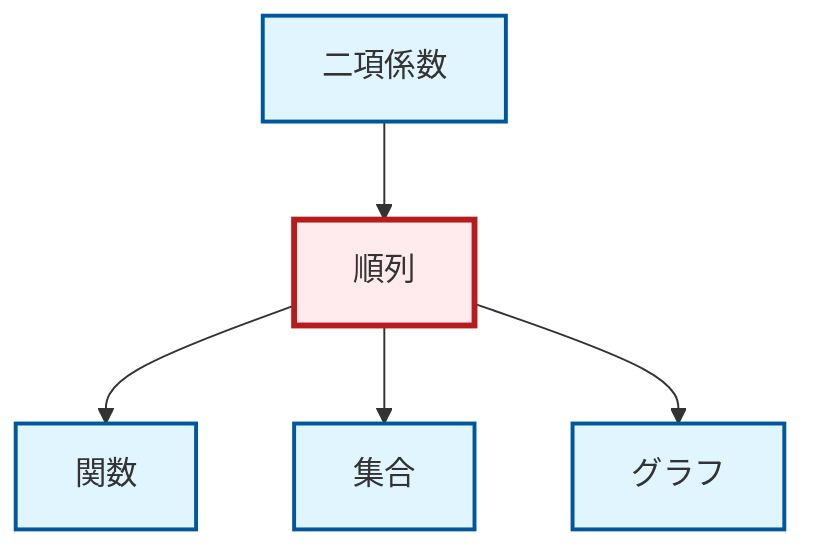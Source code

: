 graph TD
    classDef definition fill:#e1f5fe,stroke:#01579b,stroke-width:2px
    classDef theorem fill:#f3e5f5,stroke:#4a148c,stroke-width:2px
    classDef axiom fill:#fff3e0,stroke:#e65100,stroke-width:2px
    classDef example fill:#e8f5e9,stroke:#1b5e20,stroke-width:2px
    classDef current fill:#ffebee,stroke:#b71c1c,stroke-width:3px
    def-graph["グラフ"]:::definition
    def-set["集合"]:::definition
    def-permutation["順列"]:::definition
    def-binomial-coefficient["二項係数"]:::definition
    def-function["関数"]:::definition
    def-permutation --> def-function
    def-permutation --> def-set
    def-binomial-coefficient --> def-permutation
    def-permutation --> def-graph
    class def-permutation current